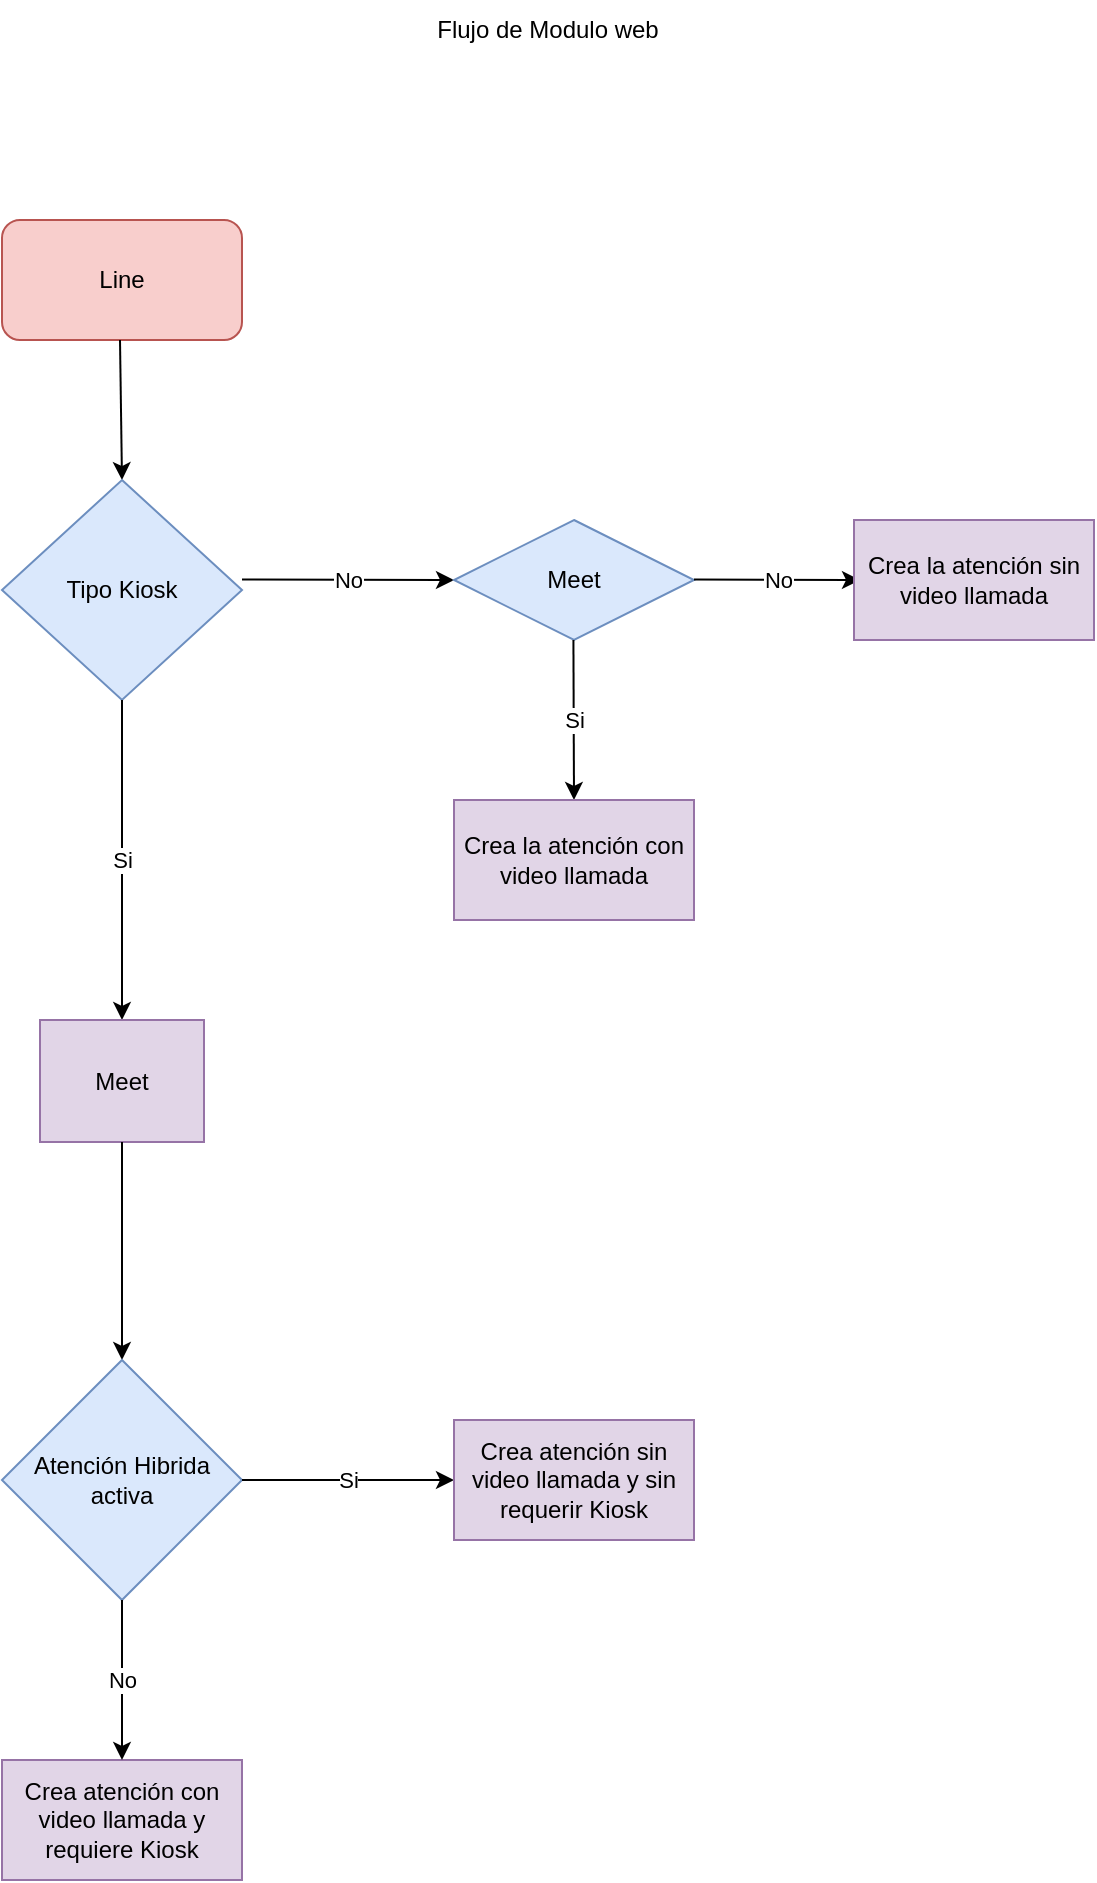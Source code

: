 <mxfile version="20.8.19" type="github">
  <diagram id="C5RBs43oDa-KdzZeNtuy" name="Page-1">
    <mxGraphModel dx="788" dy="459" grid="1" gridSize="10" guides="1" tooltips="1" connect="1" arrows="1" fold="1" page="1" pageScale="1" pageWidth="827" pageHeight="1169" math="0" shadow="0">
      <root>
        <mxCell id="WIyWlLk6GJQsqaUBKTNV-0" />
        <mxCell id="WIyWlLk6GJQsqaUBKTNV-1" parent="WIyWlLk6GJQsqaUBKTNV-0" />
        <mxCell id="Jgj45valZhjJscfQBo9I-6" value="Flujo de Modulo web" style="text;html=1;strokeColor=none;fillColor=none;align=center;verticalAlign=middle;whiteSpace=wrap;rounded=0;" vertex="1" parent="WIyWlLk6GJQsqaUBKTNV-1">
          <mxGeometry x="334" y="20" width="160" height="30" as="geometry" />
        </mxCell>
        <mxCell id="Jgj45valZhjJscfQBo9I-22" value="Line" style="rounded=1;whiteSpace=wrap;html=1;fillColor=#f8cecc;strokeColor=#b85450;" vertex="1" parent="WIyWlLk6GJQsqaUBKTNV-1">
          <mxGeometry x="141" y="130" width="120" height="60" as="geometry" />
        </mxCell>
        <mxCell id="Jgj45valZhjJscfQBo9I-25" value="" style="endArrow=classic;html=1;rounded=0;entryX=0.5;entryY=0;entryDx=0;entryDy=0;" edge="1" parent="WIyWlLk6GJQsqaUBKTNV-1" target="Jgj45valZhjJscfQBo9I-26">
          <mxGeometry width="50" height="50" relative="1" as="geometry">
            <mxPoint x="200" y="190" as="sourcePoint" />
            <mxPoint x="200" y="270" as="targetPoint" />
          </mxGeometry>
        </mxCell>
        <mxCell id="Jgj45valZhjJscfQBo9I-26" value="Tipo Kiosk" style="rhombus;whiteSpace=wrap;html=1;fillColor=#dae8fc;strokeColor=#6c8ebf;" vertex="1" parent="WIyWlLk6GJQsqaUBKTNV-1">
          <mxGeometry x="141" y="260" width="120" height="110" as="geometry" />
        </mxCell>
        <mxCell id="Jgj45valZhjJscfQBo9I-27" value="" style="endArrow=classic;html=1;rounded=0;entryX=0;entryY=0.5;entryDx=0;entryDy=0;" edge="1" parent="WIyWlLk6GJQsqaUBKTNV-1" target="Jgj45valZhjJscfQBo9I-31">
          <mxGeometry relative="1" as="geometry">
            <mxPoint x="261" y="309.71" as="sourcePoint" />
            <mxPoint x="361" y="309.71" as="targetPoint" />
          </mxGeometry>
        </mxCell>
        <mxCell id="Jgj45valZhjJscfQBo9I-28" value="No" style="edgeLabel;resizable=0;html=1;align=center;verticalAlign=middle;" connectable="0" vertex="1" parent="Jgj45valZhjJscfQBo9I-27">
          <mxGeometry relative="1" as="geometry" />
        </mxCell>
        <mxCell id="Jgj45valZhjJscfQBo9I-29" value="" style="endArrow=classic;html=1;rounded=0;entryX=0.5;entryY=0;entryDx=0;entryDy=0;exitX=0.5;exitY=1;exitDx=0;exitDy=0;" edge="1" parent="WIyWlLk6GJQsqaUBKTNV-1" source="Jgj45valZhjJscfQBo9I-26" target="Jgj45valZhjJscfQBo9I-38">
          <mxGeometry relative="1" as="geometry">
            <mxPoint x="201" y="390" as="sourcePoint" />
            <mxPoint x="200" y="440" as="targetPoint" />
          </mxGeometry>
        </mxCell>
        <mxCell id="Jgj45valZhjJscfQBo9I-30" value="Si" style="edgeLabel;resizable=0;html=1;align=center;verticalAlign=middle;" connectable="0" vertex="1" parent="Jgj45valZhjJscfQBo9I-29">
          <mxGeometry relative="1" as="geometry" />
        </mxCell>
        <mxCell id="Jgj45valZhjJscfQBo9I-31" value="Meet" style="rhombus;whiteSpace=wrap;html=1;fillColor=#dae8fc;strokeColor=#6c8ebf;" vertex="1" parent="WIyWlLk6GJQsqaUBKTNV-1">
          <mxGeometry x="367" y="280" width="120" height="60" as="geometry" />
        </mxCell>
        <mxCell id="Jgj45valZhjJscfQBo9I-32" value="" style="endArrow=classic;html=1;rounded=0;entryX=0.5;entryY=0;entryDx=0;entryDy=0;" edge="1" parent="WIyWlLk6GJQsqaUBKTNV-1" target="Jgj45valZhjJscfQBo9I-36">
          <mxGeometry relative="1" as="geometry">
            <mxPoint x="426.71" y="340" as="sourcePoint" />
            <mxPoint x="426.71" y="420" as="targetPoint" />
          </mxGeometry>
        </mxCell>
        <mxCell id="Jgj45valZhjJscfQBo9I-33" value="Si" style="edgeLabel;resizable=0;html=1;align=center;verticalAlign=middle;" connectable="0" vertex="1" parent="Jgj45valZhjJscfQBo9I-32">
          <mxGeometry relative="1" as="geometry" />
        </mxCell>
        <mxCell id="Jgj45valZhjJscfQBo9I-34" value="" style="endArrow=classic;html=1;rounded=0;" edge="1" parent="WIyWlLk6GJQsqaUBKTNV-1">
          <mxGeometry relative="1" as="geometry">
            <mxPoint x="487" y="309.71" as="sourcePoint" />
            <mxPoint x="570" y="310" as="targetPoint" />
          </mxGeometry>
        </mxCell>
        <mxCell id="Jgj45valZhjJscfQBo9I-35" value="No" style="edgeLabel;resizable=0;html=1;align=center;verticalAlign=middle;" connectable="0" vertex="1" parent="Jgj45valZhjJscfQBo9I-34">
          <mxGeometry relative="1" as="geometry" />
        </mxCell>
        <mxCell id="Jgj45valZhjJscfQBo9I-36" value="Crea la atención con video llamada" style="rounded=0;whiteSpace=wrap;html=1;fillColor=#e1d5e7;strokeColor=#9673a6;" vertex="1" parent="WIyWlLk6GJQsqaUBKTNV-1">
          <mxGeometry x="367" y="420" width="120" height="60" as="geometry" />
        </mxCell>
        <mxCell id="Jgj45valZhjJscfQBo9I-37" value="Crea la atención sin video llamada" style="rounded=0;whiteSpace=wrap;html=1;fillColor=#e1d5e7;strokeColor=#9673a6;" vertex="1" parent="WIyWlLk6GJQsqaUBKTNV-1">
          <mxGeometry x="567" y="280" width="120" height="60" as="geometry" />
        </mxCell>
        <mxCell id="Jgj45valZhjJscfQBo9I-38" value="Meet" style="rounded=0;whiteSpace=wrap;html=1;perimeter=rectanglePerimeter;fillColor=#e1d5e7;strokeColor=#9673a6;" vertex="1" parent="WIyWlLk6GJQsqaUBKTNV-1">
          <mxGeometry x="160" y="530" width="82" height="61" as="geometry" />
        </mxCell>
        <mxCell id="Jgj45valZhjJscfQBo9I-44" value="" style="endArrow=classic;html=1;rounded=0;entryX=0.5;entryY=0;entryDx=0;entryDy=0;exitX=0.5;exitY=1;exitDx=0;exitDy=0;" edge="1" parent="WIyWlLk6GJQsqaUBKTNV-1" source="Jgj45valZhjJscfQBo9I-38" target="Jgj45valZhjJscfQBo9I-46">
          <mxGeometry relative="1" as="geometry">
            <mxPoint x="201" y="600" as="sourcePoint" />
            <mxPoint x="200.66" y="650" as="targetPoint" />
            <Array as="points">
              <mxPoint x="201" y="620" />
            </Array>
          </mxGeometry>
        </mxCell>
        <mxCell id="Jgj45valZhjJscfQBo9I-46" value="Atención Hibrida activa" style="rhombus;whiteSpace=wrap;html=1;fillColor=#dae8fc;strokeColor=#6c8ebf;" vertex="1" parent="WIyWlLk6GJQsqaUBKTNV-1">
          <mxGeometry x="141" y="700" width="120" height="120" as="geometry" />
        </mxCell>
        <mxCell id="Jgj45valZhjJscfQBo9I-47" value="" style="endArrow=classic;html=1;rounded=0;entryX=0;entryY=0.5;entryDx=0;entryDy=0;" edge="1" parent="WIyWlLk6GJQsqaUBKTNV-1" target="Jgj45valZhjJscfQBo9I-49">
          <mxGeometry relative="1" as="geometry">
            <mxPoint x="261" y="760" as="sourcePoint" />
            <mxPoint x="362" y="759.66" as="targetPoint" />
          </mxGeometry>
        </mxCell>
        <mxCell id="Jgj45valZhjJscfQBo9I-48" value="Si" style="edgeLabel;resizable=0;html=1;align=center;verticalAlign=middle;" connectable="0" vertex="1" parent="Jgj45valZhjJscfQBo9I-47">
          <mxGeometry relative="1" as="geometry" />
        </mxCell>
        <mxCell id="Jgj45valZhjJscfQBo9I-49" value="Crea atención sin video llamada y sin requerir Kiosk" style="rounded=0;whiteSpace=wrap;html=1;fillColor=#e1d5e7;strokeColor=#9673a6;" vertex="1" parent="WIyWlLk6GJQsqaUBKTNV-1">
          <mxGeometry x="367" y="730" width="120" height="60" as="geometry" />
        </mxCell>
        <mxCell id="Jgj45valZhjJscfQBo9I-51" value="Crea atención con video llamada y requiere Kiosk" style="rounded=0;whiteSpace=wrap;html=1;fillColor=#e1d5e7;strokeColor=#9673a6;" vertex="1" parent="WIyWlLk6GJQsqaUBKTNV-1">
          <mxGeometry x="141" y="900" width="120" height="60" as="geometry" />
        </mxCell>
        <mxCell id="Jgj45valZhjJscfQBo9I-53" value="" style="endArrow=classic;html=1;rounded=0;entryX=0.5;entryY=0;entryDx=0;entryDy=0;exitX=0.5;exitY=1;exitDx=0;exitDy=0;" edge="1" parent="WIyWlLk6GJQsqaUBKTNV-1" source="Jgj45valZhjJscfQBo9I-46" target="Jgj45valZhjJscfQBo9I-51">
          <mxGeometry relative="1" as="geometry">
            <mxPoint x="151" y="850" as="sourcePoint" />
            <mxPoint x="251" y="850" as="targetPoint" />
          </mxGeometry>
        </mxCell>
        <mxCell id="Jgj45valZhjJscfQBo9I-54" value="No" style="edgeLabel;resizable=0;html=1;align=center;verticalAlign=middle;" connectable="0" vertex="1" parent="Jgj45valZhjJscfQBo9I-53">
          <mxGeometry relative="1" as="geometry" />
        </mxCell>
      </root>
    </mxGraphModel>
  </diagram>
</mxfile>
